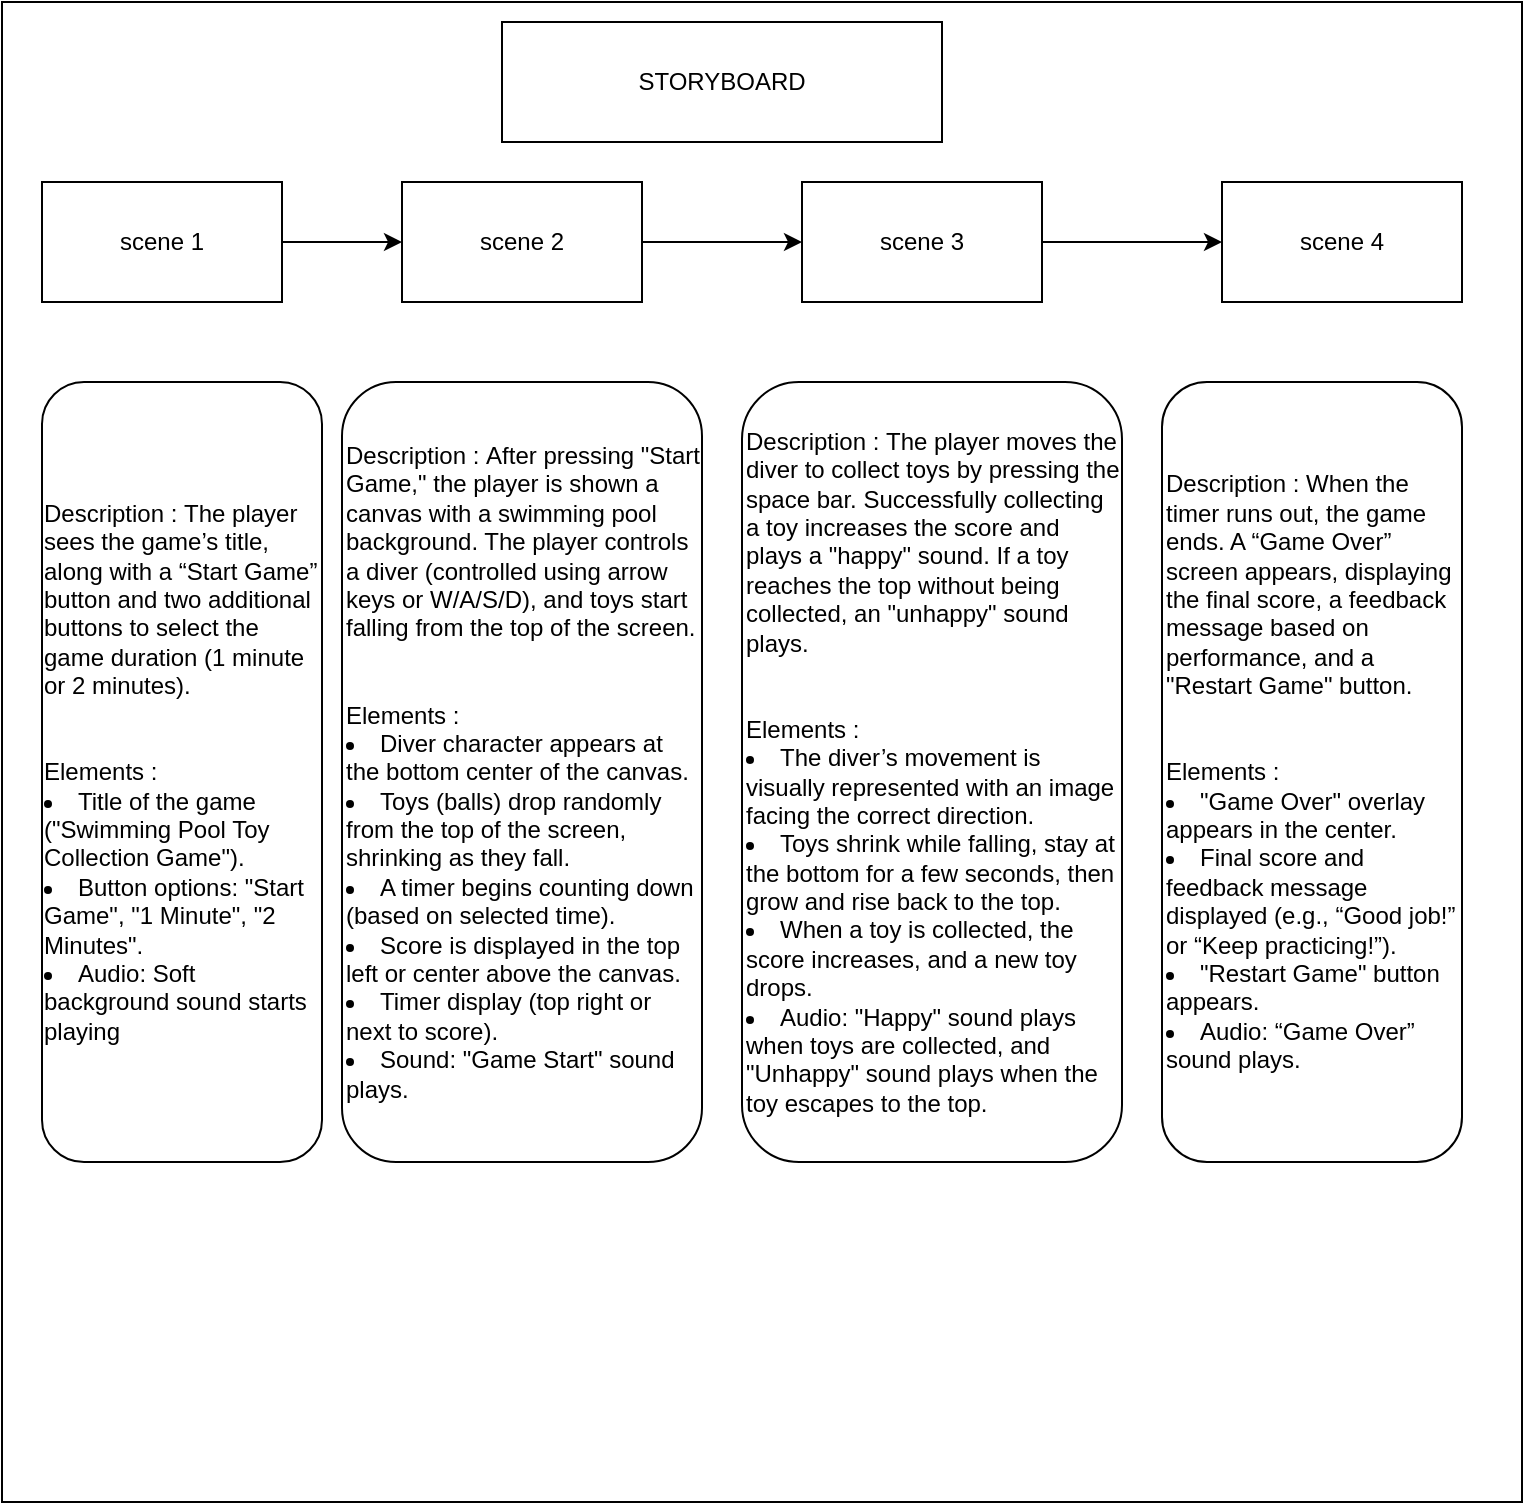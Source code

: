 <mxfile version="24.8.3">
  <diagram name="Page-1" id="w0TLMk1ACpkbxFE2l1aN">
    <mxGraphModel dx="890" dy="921" grid="1" gridSize="10" guides="1" tooltips="1" connect="1" arrows="1" fold="1" page="1" pageScale="1" pageWidth="827" pageHeight="1169" math="0" shadow="0">
      <root>
        <mxCell id="0" />
        <mxCell id="1" parent="0" />
        <mxCell id="75VRmWS1CHYbOgO0necu-1" value="" style="rounded=0;whiteSpace=wrap;html=1;" vertex="1" parent="1">
          <mxGeometry x="60" y="60" width="760" height="750" as="geometry" />
        </mxCell>
        <mxCell id="75VRmWS1CHYbOgO0necu-12" value="" style="edgeStyle=orthogonalEdgeStyle;rounded=0;orthogonalLoop=1;jettySize=auto;html=1;" edge="1" parent="1" source="75VRmWS1CHYbOgO0necu-2" target="75VRmWS1CHYbOgO0necu-3">
          <mxGeometry relative="1" as="geometry" />
        </mxCell>
        <mxCell id="75VRmWS1CHYbOgO0necu-2" value="scene 1" style="rounded=0;whiteSpace=wrap;html=1;" vertex="1" parent="1">
          <mxGeometry x="80" y="150" width="120" height="60" as="geometry" />
        </mxCell>
        <mxCell id="75VRmWS1CHYbOgO0necu-13" value="" style="edgeStyle=orthogonalEdgeStyle;rounded=0;orthogonalLoop=1;jettySize=auto;html=1;" edge="1" parent="1" source="75VRmWS1CHYbOgO0necu-3" target="75VRmWS1CHYbOgO0necu-4">
          <mxGeometry relative="1" as="geometry" />
        </mxCell>
        <mxCell id="75VRmWS1CHYbOgO0necu-3" value="scene 2" style="rounded=0;whiteSpace=wrap;html=1;" vertex="1" parent="1">
          <mxGeometry x="260" y="150" width="120" height="60" as="geometry" />
        </mxCell>
        <mxCell id="75VRmWS1CHYbOgO0necu-14" value="" style="edgeStyle=orthogonalEdgeStyle;rounded=0;orthogonalLoop=1;jettySize=auto;html=1;" edge="1" parent="1" source="75VRmWS1CHYbOgO0necu-4" target="75VRmWS1CHYbOgO0necu-5">
          <mxGeometry relative="1" as="geometry" />
        </mxCell>
        <mxCell id="75VRmWS1CHYbOgO0necu-4" value="scene 3" style="rounded=0;whiteSpace=wrap;html=1;" vertex="1" parent="1">
          <mxGeometry x="460" y="150" width="120" height="60" as="geometry" />
        </mxCell>
        <mxCell id="75VRmWS1CHYbOgO0necu-5" value="scene 4" style="rounded=0;whiteSpace=wrap;html=1;" vertex="1" parent="1">
          <mxGeometry x="670" y="150" width="120" height="60" as="geometry" />
        </mxCell>
        <mxCell id="75VRmWS1CHYbOgO0necu-7" value="Description :&amp;nbsp;After pressing &quot;Start Game,&quot; the player is shown a canvas with a swimming pool background. The player controls a diver (controlled using arrow keys or W/A/S/D), and toys start falling from the top of the screen.&lt;div&gt;&lt;br&gt;&lt;/div&gt;&lt;div&gt;&lt;br&gt;&lt;/div&gt;&lt;div&gt;Elements :&amp;nbsp;&lt;/div&gt;&lt;li&gt;Diver character appears at the bottom center of the canvas.&lt;/li&gt;&lt;li&gt;Toys (balls) drop randomly from the top of the screen, shrinking as they fall.&lt;/li&gt;&lt;li&gt;A timer begins counting down (based on selected time).&lt;/li&gt;&lt;li&gt;Score is displayed in the top left or center above the canvas.&lt;/li&gt;&lt;li&gt;Timer display (top right or next to score).&lt;/li&gt;&lt;li&gt;Sound: &quot;Game Start&quot; sound plays.&lt;/li&gt;" style="rounded=1;whiteSpace=wrap;html=1;align=left;" vertex="1" parent="1">
          <mxGeometry x="230" y="250" width="180" height="390" as="geometry" />
        </mxCell>
        <mxCell id="75VRmWS1CHYbOgO0necu-8" value="Description :&amp;nbsp;The player moves the diver to collect toys by pressing the space bar. Successfully collecting a toy increases the score and plays a &quot;happy&quot; sound. If a toy reaches the top without being collected, an &quot;unhappy&quot; sound plays.&lt;div&gt;&lt;br&gt;&lt;/div&gt;&lt;div&gt;&lt;br&gt;&lt;/div&gt;&lt;div&gt;Elements :&amp;nbsp;&lt;/div&gt;&lt;li&gt;The diver’s movement is visually represented with an image facing the correct direction.&lt;/li&gt;&lt;li&gt;Toys shrink while falling, stay at the bottom for a few seconds, then grow and rise back to the top.&lt;/li&gt;&lt;li&gt;When a toy is collected, the score increases, and a new toy drops.&lt;/li&gt;&lt;li&gt;Audio: &quot;Happy&quot; sound plays when toys are collected, and &quot;Unhappy&quot; sound plays when the toy escapes to the top.&lt;/li&gt;" style="rounded=1;whiteSpace=wrap;html=1;align=left;" vertex="1" parent="1">
          <mxGeometry x="430" y="250" width="190" height="390" as="geometry" />
        </mxCell>
        <mxCell id="75VRmWS1CHYbOgO0necu-9" value="Description :&amp;nbsp;When the timer runs out, the game ends. A “Game Over” screen appears, displaying the final score, a feedback message based on performance, and a &quot;Restart Game&quot; button.&amp;nbsp;&amp;nbsp;&lt;div&gt;&lt;br&gt;&lt;/div&gt;&lt;div&gt;&lt;br&gt;&lt;/div&gt;&lt;div&gt;Elements :&amp;nbsp;&lt;/div&gt;&lt;li&gt;&quot;Game Over&quot; overlay appears in the center.&lt;/li&gt;&lt;li&gt;Final score and feedback message displayed (e.g., “Good job!” or “Keep practicing!”).&lt;/li&gt;&lt;li&gt;&quot;Restart Game&quot; button appears.&lt;/li&gt;&lt;li&gt;Audio: “Game Over” sound plays.&lt;/li&gt;" style="rounded=1;whiteSpace=wrap;html=1;align=left;" vertex="1" parent="1">
          <mxGeometry x="640" y="250" width="150" height="390" as="geometry" />
        </mxCell>
        <mxCell id="75VRmWS1CHYbOgO0necu-11" value="&lt;div style=&quot;text-align: left;&quot;&gt;&lt;span style=&quot;background-color: initial;&quot;&gt;Description :&amp;nbsp;The player sees the game’s title, along with a “Start Game” button and two additional buttons to select the game duration (1 minute or 2 minutes).&amp;nbsp;&lt;/span&gt;&lt;/div&gt;&lt;div style=&quot;text-align: left;&quot;&gt;&lt;br&gt;&lt;/div&gt;&lt;div&gt;&lt;br&gt;&lt;/div&gt;&lt;div style=&quot;text-align: left;&quot;&gt;Elements :&amp;nbsp;&lt;/div&gt;&lt;li style=&quot;text-align: left;&quot;&gt;Title of the game (&quot;Swimming Pool Toy Collection Game&quot;).&lt;/li&gt;&lt;li style=&quot;text-align: left;&quot;&gt;Button options: &quot;Start Game&quot;, &quot;1 Minute&quot;, &quot;2 Minutes&quot;.&lt;/li&gt;&lt;li style=&quot;text-align: left;&quot;&gt;Audio: Soft background sound starts playing&amp;nbsp;&lt;/li&gt;" style="rounded=1;whiteSpace=wrap;html=1;" vertex="1" parent="1">
          <mxGeometry x="80" y="250" width="140" height="390" as="geometry" />
        </mxCell>
        <mxCell id="75VRmWS1CHYbOgO0necu-15" value="STORYBOARD" style="rounded=0;whiteSpace=wrap;html=1;" vertex="1" parent="1">
          <mxGeometry x="310" y="70" width="220" height="60" as="geometry" />
        </mxCell>
      </root>
    </mxGraphModel>
  </diagram>
</mxfile>
